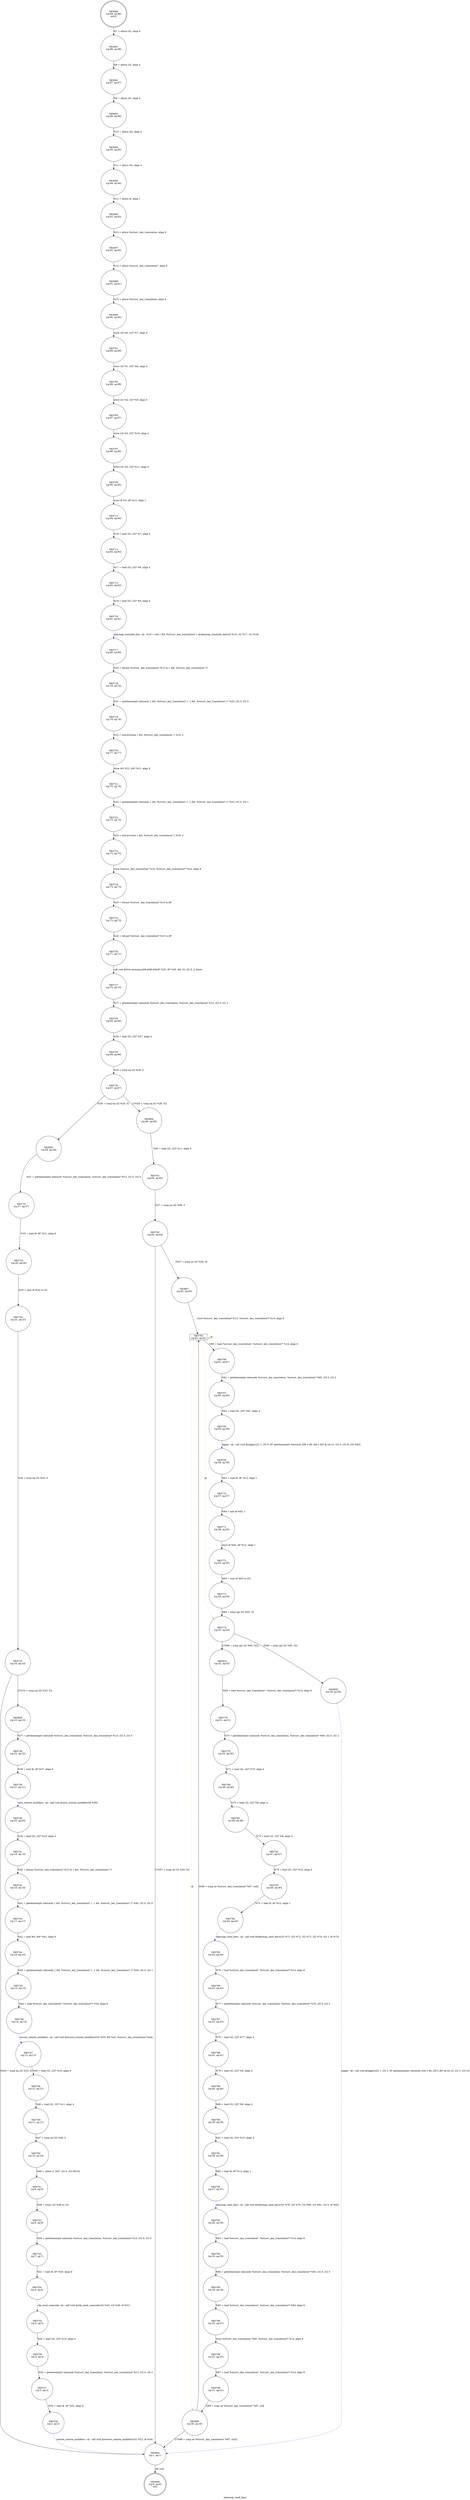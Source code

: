 digraph xkeymap_send_keys {
label="xkeymap_send_keys"
83688 [label="N83688\n(rp:0, ep:0)\nexit", shape="doublecircle"]
83689 [label="N83689\n(rp:99, ep:99)\nentry", shape="doublecircle"]
83689 -> 83691 [label="%7 = alloca i32, align 4"]
83691 [label="N83691\n(rp:98, ep:98)", shape="circle"]
83691 -> 83692 [label="%8 = alloca i32, align 4"]
83692 [label="N83692\n(rp:97, ep:97)", shape="circle"]
83692 -> 83693 [label="%9 = alloca i32, align 4"]
83693 [label="N83693\n(rp:96, ep:96)", shape="circle"]
83693 -> 83694 [label="%10 = alloca i32, align 4"]
83694 [label="N83694\n(rp:95, ep:95)", shape="circle"]
83694 -> 83695 [label="%11 = alloca i32, align 4"]
83695 [label="N83695\n(rp:94, ep:94)", shape="circle"]
83695 -> 83696 [label="%12 = alloca i8, align 1"]
83696 [label="N83696\n(rp:93, ep:93)", shape="circle"]
83696 -> 83697 [label="%13 = alloca %struct._key_translation, align 8"]
83697 [label="N83697\n(rp:92, ep:92)", shape="circle"]
83697 -> 83698 [label="%14 = alloca %struct._key_translation*, align 8"]
83698 [label="N83698\n(rp:91, ep:91)", shape="circle"]
83698 -> 83699 [label="%15 = alloca %struct._key_translation, align 8"]
83699 [label="N83699\n(rp:90, ep:90)", shape="circle"]
83699 -> 83701 [label="store i32 %0, i32* %7, align 4"]
83701 [label="N83701\n(rp:89, ep:89)", shape="circle"]
83701 -> 83703 [label="store i32 %1, i32* %8, align 4"]
83703 [label="N83703\n(rp:88, ep:88)", shape="circle"]
83703 -> 83705 [label="store i32 %2, i32* %9, align 4"]
83705 [label="N83705\n(rp:87, ep:87)", shape="circle"]
83705 -> 83707 [label="store i32 %3, i32* %10, align 4"]
83707 [label="N83707\n(rp:86, ep:86)", shape="circle"]
83707 -> 83709 [label="store i32 %4, i32* %11, align 4"]
83709 [label="N83709\n(rp:85, ep:85)", shape="circle"]
83709 -> 83713 [label="store i8 %5, i8* %12, align 1"]
83713 [label="N83713\n(rp:84, ep:84)", shape="circle"]
83713 -> 83714 [label="%16 = load i32, i32* %7, align 4"]
83714 [label="N83714\n(rp:83, ep:83)", shape="circle"]
83714 -> 83715 [label="%17 = load i32, i32* %8, align 4"]
83715 [label="N83715\n(rp:82, ep:82)", shape="circle"]
83715 -> 83716 [label="%18 = load i32, i32* %9, align 4"]
83716 [label="N83716\n(rp:81, ep:81)", shape="circle"]
83716 -> 83717 [label="xkeymap_translate_key --@-- %19 = call { i64, %struct._key_translation* } @xkeymap_translate_key(i32 %16, i32 %17, i32 %18)", style="dashed", color="blue"]
83717 [label="N83717\n(rp:80, ep:80)", shape="circle"]
83717 -> 83718 [label="%20 = bitcast %struct._key_translation* %15 to { i64, %struct._key_translation* }*"]
83718 [label="N83718\n(rp:79, ep:79)", shape="circle"]
83718 -> 83719 [label="%21 = getelementptr inbounds { i64, %struct._key_translation* }, { i64, %struct._key_translation* }* %20, i32 0, i32 0"]
83719 [label="N83719\n(rp:78, ep:78)", shape="circle"]
83719 -> 83720 [label="%22 = extractvalue { i64, %struct._key_translation* } %19, 2"]
83720 [label="N83720\n(rp:77, ep:77)", shape="circle"]
83720 -> 83721 [label="store i64 %22, i64* %21, align 8"]
83721 [label="N83721\n(rp:76, ep:76)", shape="circle"]
83721 -> 83722 [label="%23 = getelementptr inbounds { i64, %struct._key_translation* }, { i64, %struct._key_translation* }* %20, i32 0, i32 1"]
83722 [label="N83722\n(rp:75, ep:75)", shape="circle"]
83722 -> 83723 [label="%24 = extractvalue { i64, %struct._key_translation* } %19, 3"]
83723 [label="N83723\n(rp:74, ep:74)", shape="circle"]
83723 -> 83724 [label="store %struct._key_translation* %24, %struct._key_translation** %23, align 8"]
83724 [label="N83724\n(rp:73, ep:73)", shape="circle"]
83724 -> 83725 [label="%25 = bitcast %struct._key_translation* %13 to i8*"]
83725 [label="N83725\n(rp:72, ep:72)", shape="circle"]
83725 -> 83726 [label="%26 = bitcast %struct._key_translation* %15 to i8*"]
83726 [label="N83726\n(rp:71, ep:71)", shape="circle"]
83726 -> 83727 [label="call void @llvm.memcpy.p0i8.p0i8.i64(i8* %25, i8* %26, i64 16, i32 8, i1 false)"]
83727 [label="N83727\n(rp:70, ep:70)", shape="circle"]
83727 -> 83728 [label="%27 = getelementptr inbounds %struct._key_translation, %struct._key_translation* %13, i32 0, i32 2"]
83728 [label="N83728\n(rp:69, ep:69)", shape="circle"]
83728 -> 83729 [label="%28 = load i32, i32* %27, align 4"]
83729 [label="N83729\n(rp:68, ep:68)", shape="circle"]
83729 -> 83730 [label="%29 = icmp eq i32 %28, 0"]
83730 [label="N83730\n(rp:67, ep:67)", shape="circle"]
83730 -> 83803 [label="[%29 = icmp eq i32 %28, 0]"]
83730 -> 83804 [label="[!(%29 = icmp eq i32 %28, 0)]"]
83732 [label="N83732\n(rp:27, ep:27)", shape="circle"]
83732 -> 83733 [label="%32 = load i8, i8* %31, align 8"]
83733 [label="N83733\n(rp:26, ep:26)", shape="circle"]
83733 -> 83734 [label="%33 = zext i8 %32 to i32"]
83734 [label="N83734\n(rp:25, ep:25)", shape="circle"]
83734 -> 83735 [label="%34 = icmp eq i32 %33, 0"]
83735 [label="N83735\n(rp:24, ep:24)", shape="circle"]
83735 -> 83806 [label="[!(%34 = icmp eq i32 %33, 0)]"]
83735 -> 83802 [label="[%34 = icmp eq i32 %33, 0]"]
83738 [label="N83738\n(rp:22, ep:22)", shape="circle"]
83738 -> 83739 [label="%38 = load i8, i8* %37, align 8"]
83739 [label="N83739\n(rp:21, ep:21)", shape="circle"]
83739 -> 83740 [label="save_remote_modifiers --@-- call void @save_remote_modifiers(i8 %38)", style="dashed", color="blue"]
83740 [label="N83740\n(rp:20, ep:20)", shape="circle"]
83740 -> 83741 [label="%39 = load i32, i32* %10, align 4"]
83741 [label="N83741\n(rp:19, ep:19)", shape="circle"]
83741 -> 83742 [label="%40 = bitcast %struct._key_translation* %13 to { i64, %struct._key_translation* }*"]
83742 [label="N83742\n(rp:18, ep:18)", shape="circle"]
83742 -> 83743 [label="%41 = getelementptr inbounds { i64, %struct._key_translation* }, { i64, %struct._key_translation* }* %40, i32 0, i32 0"]
83743 [label="N83743\n(rp:17, ep:17)", shape="circle"]
83743 -> 83744 [label="%42 = load i64, i64* %41, align 8"]
83744 [label="N83744\n(rp:16, ep:16)", shape="circle"]
83744 -> 83745 [label="%43 = getelementptr inbounds { i64, %struct._key_translation* }, { i64, %struct._key_translation* }* %40, i32 0, i32 1"]
83745 [label="N83745\n(rp:15, ep:15)", shape="circle"]
83745 -> 83746 [label="%44 = load %struct._key_translation*, %struct._key_translation** %43, align 8"]
83746 [label="N83746\n(rp:14, ep:14)", shape="circle"]
83746 -> 83747 [label="ensure_remote_modifiers --@-- call void @ensure_remote_modifiers(i32 %39, i64 %42, %struct._key_translation* %44)", style="dashed", color="blue"]
83747 [label="N83747\n(rp:13, ep:13)", shape="circle"]
83747 -> 83748 [label="%45 = load i32, i32* %10, align 4"]
83748 [label="N83748\n(rp:12, ep:12)", shape="circle"]
83748 -> 83749 [label="%46 = load i32, i32* %11, align 4"]
83749 [label="N83749\n(rp:11, ep:11)", shape="circle"]
83749 -> 83750 [label="%47 = icmp ne i32 %46, 0"]
83750 [label="N83750\n(rp:10, ep:10)", shape="circle"]
83750 -> 83751 [label="%48 = select i1 %47, i32 0, i32 49152"]
83751 [label="N83751\n(rp:9, ep:9)", shape="circle"]
83751 -> 83752 [label="%49 = trunc i32 %48 to i16"]
83752 [label="N83752\n(rp:8, ep:8)", shape="circle"]
83752 -> 83753 [label="%50 = getelementptr inbounds %struct._key_translation, %struct._key_translation* %13, i32 0, i32 0"]
83753 [label="N83753\n(rp:7, ep:7)", shape="circle"]
83753 -> 83754 [label="%51 = load i8, i8* %50, align 8"]
83754 [label="N83754\n(rp:6, ep:6)", shape="circle"]
83754 -> 83755 [label="rdp_send_scancode --@-- call void @rdp_send_scancode(i32 %45, i16 %49, i8 %51)", style="dashed", color="blue"]
83755 [label="N83755\n(rp:5, ep:5)", shape="circle"]
83755 -> 83756 [label="%52 = load i32, i32* %10, align 4"]
83756 [label="N83756\n(rp:4, ep:4)", shape="circle"]
83756 -> 83757 [label="%53 = getelementptr inbounds %struct._key_translation, %struct._key_translation* %13, i32 0, i32 0"]
83757 [label="N83757\n(rp:3, ep:3)", shape="circle"]
83757 -> 83758 [label="%54 = load i8, i8* %53, align 8"]
83758 [label="N83758\n(rp:2, ep:2)", shape="circle"]
83758 -> 83802 [label="restore_remote_modifiers --@-- call void @restore_remote_modifiers(i32 %52, i8 %54)", style="dashed", color="blue"]
83761 [label="N83761\n(rp:65, ep:65)", shape="circle"]
83761 -> 83762 [label="%57 = icmp ne i32 %56, 0"]
83762 [label="N83762\n(rp:64, ep:64)", shape="circle"]
83762 -> 83807 [label="[%57 = icmp ne i32 %56, 0]"]
83762 -> 83802 [label="[!(%57 = icmp ne i32 %56, 0)]"]
83765 [label="N83765\n(rp:62, ep:62)", shape="box"]
83765 -> 83766 [label="%60 = load %struct._key_translation*, %struct._key_translation** %14, align 8"]
83765 -> 83765 [label="@", style="dashed", color="orange"]
83765 -> 83800 [label="@", style="dashed", color="orange"]
83765 -> 83774 [label="@", style="dashed", color="orange"]
83766 [label="N83766\n(rp:61, ep:61)", shape="circle"]
83766 -> 83767 [label="%61 = getelementptr inbounds %struct._key_translation, %struct._key_translation* %60, i32 0, i32 2"]
83767 [label="N83767\n(rp:60, ep:60)", shape="circle"]
83767 -> 83768 [label="%62 = load i32, i32* %61, align 4"]
83768 [label="N83768\n(rp:59, ep:59)", shape="circle"]
83768 -> 83769 [label="logger --@-- call void @logger(i32 1, i32 0, i8* getelementptr inbounds ([60 x i8], [60 x i8]* @.str.12, i32 0, i32 0), i32 %62)", style="dashed", color="blue"]
83769 [label="N83769\n(rp:58, ep:58)", shape="circle"]
83769 -> 83770 [label="%63 = load i8, i8* %12, align 1"]
83770 [label="N83770\n(rp:57, ep:57)", shape="circle"]
83770 -> 83771 [label="%64 = add i8 %63, 1"]
83771 [label="N83771\n(rp:56, ep:56)", shape="circle"]
83771 -> 83772 [label="store i8 %64, i8* %12, align 1"]
83772 [label="N83772\n(rp:55, ep:55)", shape="circle"]
83772 -> 83773 [label="%65 = zext i8 %63 to i32"]
83773 [label="N83773\n(rp:54, ep:54)", shape="circle"]
83773 -> 83774 [label="%66 = icmp sgt i32 %65, 32"]
83774 [label="N83774\n(rp:53, ep:53)", shape="circle"]
83774 -> 83809 [label="[%66 = icmp sgt i32 %65, 32]"]
83774 -> 83810 [label="[!(%66 = icmp sgt i32 %65, 32)]"]
83778 [label="N83778\n(rp:51, ep:51)", shape="circle"]
83778 -> 83779 [label="%70 = getelementptr inbounds %struct._key_translation, %struct._key_translation* %69, i32 0, i32 2"]
83779 [label="N83779\n(rp:50, ep:50)", shape="circle"]
83779 -> 83780 [label="%71 = load i32, i32* %70, align 4"]
83780 [label="N83780\n(rp:49, ep:49)", shape="circle"]
83780 -> 83781 [label="%72 = load i32, i32* %8, align 4"]
83781 [label="N83781\n(rp:48, ep:48)", shape="circle"]
83781 -> 83782 [label="%73 = load i32, i32* %9, align 4"]
83782 [label="N83782\n(rp:47, ep:47)", shape="circle"]
83782 -> 83783 [label="%74 = load i32, i32* %10, align 4"]
83783 [label="N83783\n(rp:46, ep:46)", shape="circle"]
83783 -> 83784 [label="%75 = load i8, i8* %12, align 1"]
83784 [label="N83784\n(rp:45, ep:45)", shape="circle"]
83784 -> 83785 [label="xkeymap_send_keys --@-- call void @xkeymap_send_keys(i32 %71, i32 %72, i32 %73, i32 %74, i32 1, i8 %75)", style="dashed", color="blue"]
83785 [label="N83785\n(rp:44, ep:44)", shape="circle"]
83785 -> 83786 [label="%76 = load %struct._key_translation*, %struct._key_translation** %14, align 8"]
83786 [label="N83786\n(rp:43, ep:43)", shape="circle"]
83786 -> 83787 [label="%77 = getelementptr inbounds %struct._key_translation, %struct._key_translation* %76, i32 0, i32 2"]
83787 [label="N83787\n(rp:42, ep:42)", shape="circle"]
83787 -> 83788 [label="%78 = load i32, i32* %77, align 4"]
83788 [label="N83788\n(rp:41, ep:41)", shape="circle"]
83788 -> 83789 [label="%79 = load i32, i32* %8, align 4"]
83789 [label="N83789\n(rp:40, ep:40)", shape="circle"]
83789 -> 83790 [label="%80 = load i32, i32* %9, align 4"]
83790 [label="N83790\n(rp:39, ep:39)", shape="circle"]
83790 -> 83791 [label="%81 = load i32, i32* %10, align 4"]
83791 [label="N83791\n(rp:38, ep:38)", shape="circle"]
83791 -> 83792 [label="%82 = load i8, i8* %12, align 1"]
83792 [label="N83792\n(rp:37, ep:37)", shape="circle"]
83792 -> 83793 [label="xkeymap_send_keys --@-- call void @xkeymap_send_keys(i32 %78, i32 %79, i32 %80, i32 %81, i32 0, i8 %82)", style="dashed", color="blue"]
83793 [label="N83793\n(rp:36, ep:36)", shape="circle"]
83793 -> 83794 [label="%83 = load %struct._key_translation*, %struct._key_translation** %14, align 8"]
83794 [label="N83794\n(rp:35, ep:35)", shape="circle"]
83794 -> 83795 [label="%84 = getelementptr inbounds %struct._key_translation, %struct._key_translation* %83, i32 0, i32 3"]
83795 [label="N83795\n(rp:34, ep:34)", shape="circle"]
83795 -> 83796 [label="%85 = load %struct._key_translation*, %struct._key_translation** %84, align 8"]
83796 [label="N83796\n(rp:33, ep:33)", shape="circle"]
83796 -> 83798 [label="store %struct._key_translation* %85, %struct._key_translation** %14, align 8"]
83798 [label="N83798\n(rp:32, ep:32)", shape="circle"]
83798 -> 83799 [label="%87 = load %struct._key_translation*, %struct._key_translation** %14, align 8"]
83799 [label="N83799\n(rp:31, ep:31)", shape="circle"]
83799 -> 83800 [label="%88 = icmp ne %struct._key_translation* %87, null"]
83800 [label="N83800\n(rp:30, ep:30)", shape="circle"]
83800 -> 83765 [label="[%88 = icmp ne %struct._key_translation* %87, null]"]
83800 -> 83802 [label="[!(%88 = icmp ne %struct._key_translation* %87, null)]"]
83802 [label="N83802\n(rp:1, ep:1)", shape="circle"]
83802 -> 83688 [label="ret void"]
83803 [label="N83803\n(rp:28, ep:28)", shape="circle"]
83803 -> 83732 [label="%31 = getelementptr inbounds %struct._key_translation, %struct._key_translation* %13, i32 0, i32 0"]
83804 [label="N83804\n(rp:66, ep:66)", shape="circle"]
83804 -> 83761 [label="%56 = load i32, i32* %11, align 4"]
83806 [label="N83806\n(rp:23, ep:23)", shape="circle"]
83806 -> 83738 [label="%37 = getelementptr inbounds %struct._key_translation, %struct._key_translation* %13, i32 0, i32 0"]
83807 [label="N83807\n(rp:63, ep:63)", shape="circle"]
83807 -> 83765 [label="store %struct._key_translation* %13, %struct._key_translation** %14, align 8"]
83809 [label="N83809\n(rp:29, ep:29)", shape="circle"]
83809 -> 83802 [label="logger --@-- call void @logger(i32 1, i32 3, i8* getelementptr inbounds ([26 x i8], [26 x i8]* @.str.13, i32 0, i32 0))", style="dashed", color="blue"]
83810 [label="N83810\n(rp:52, ep:52)", shape="circle"]
83810 -> 83778 [label="%69 = load %struct._key_translation*, %struct._key_translation** %14, align 8"]
}
